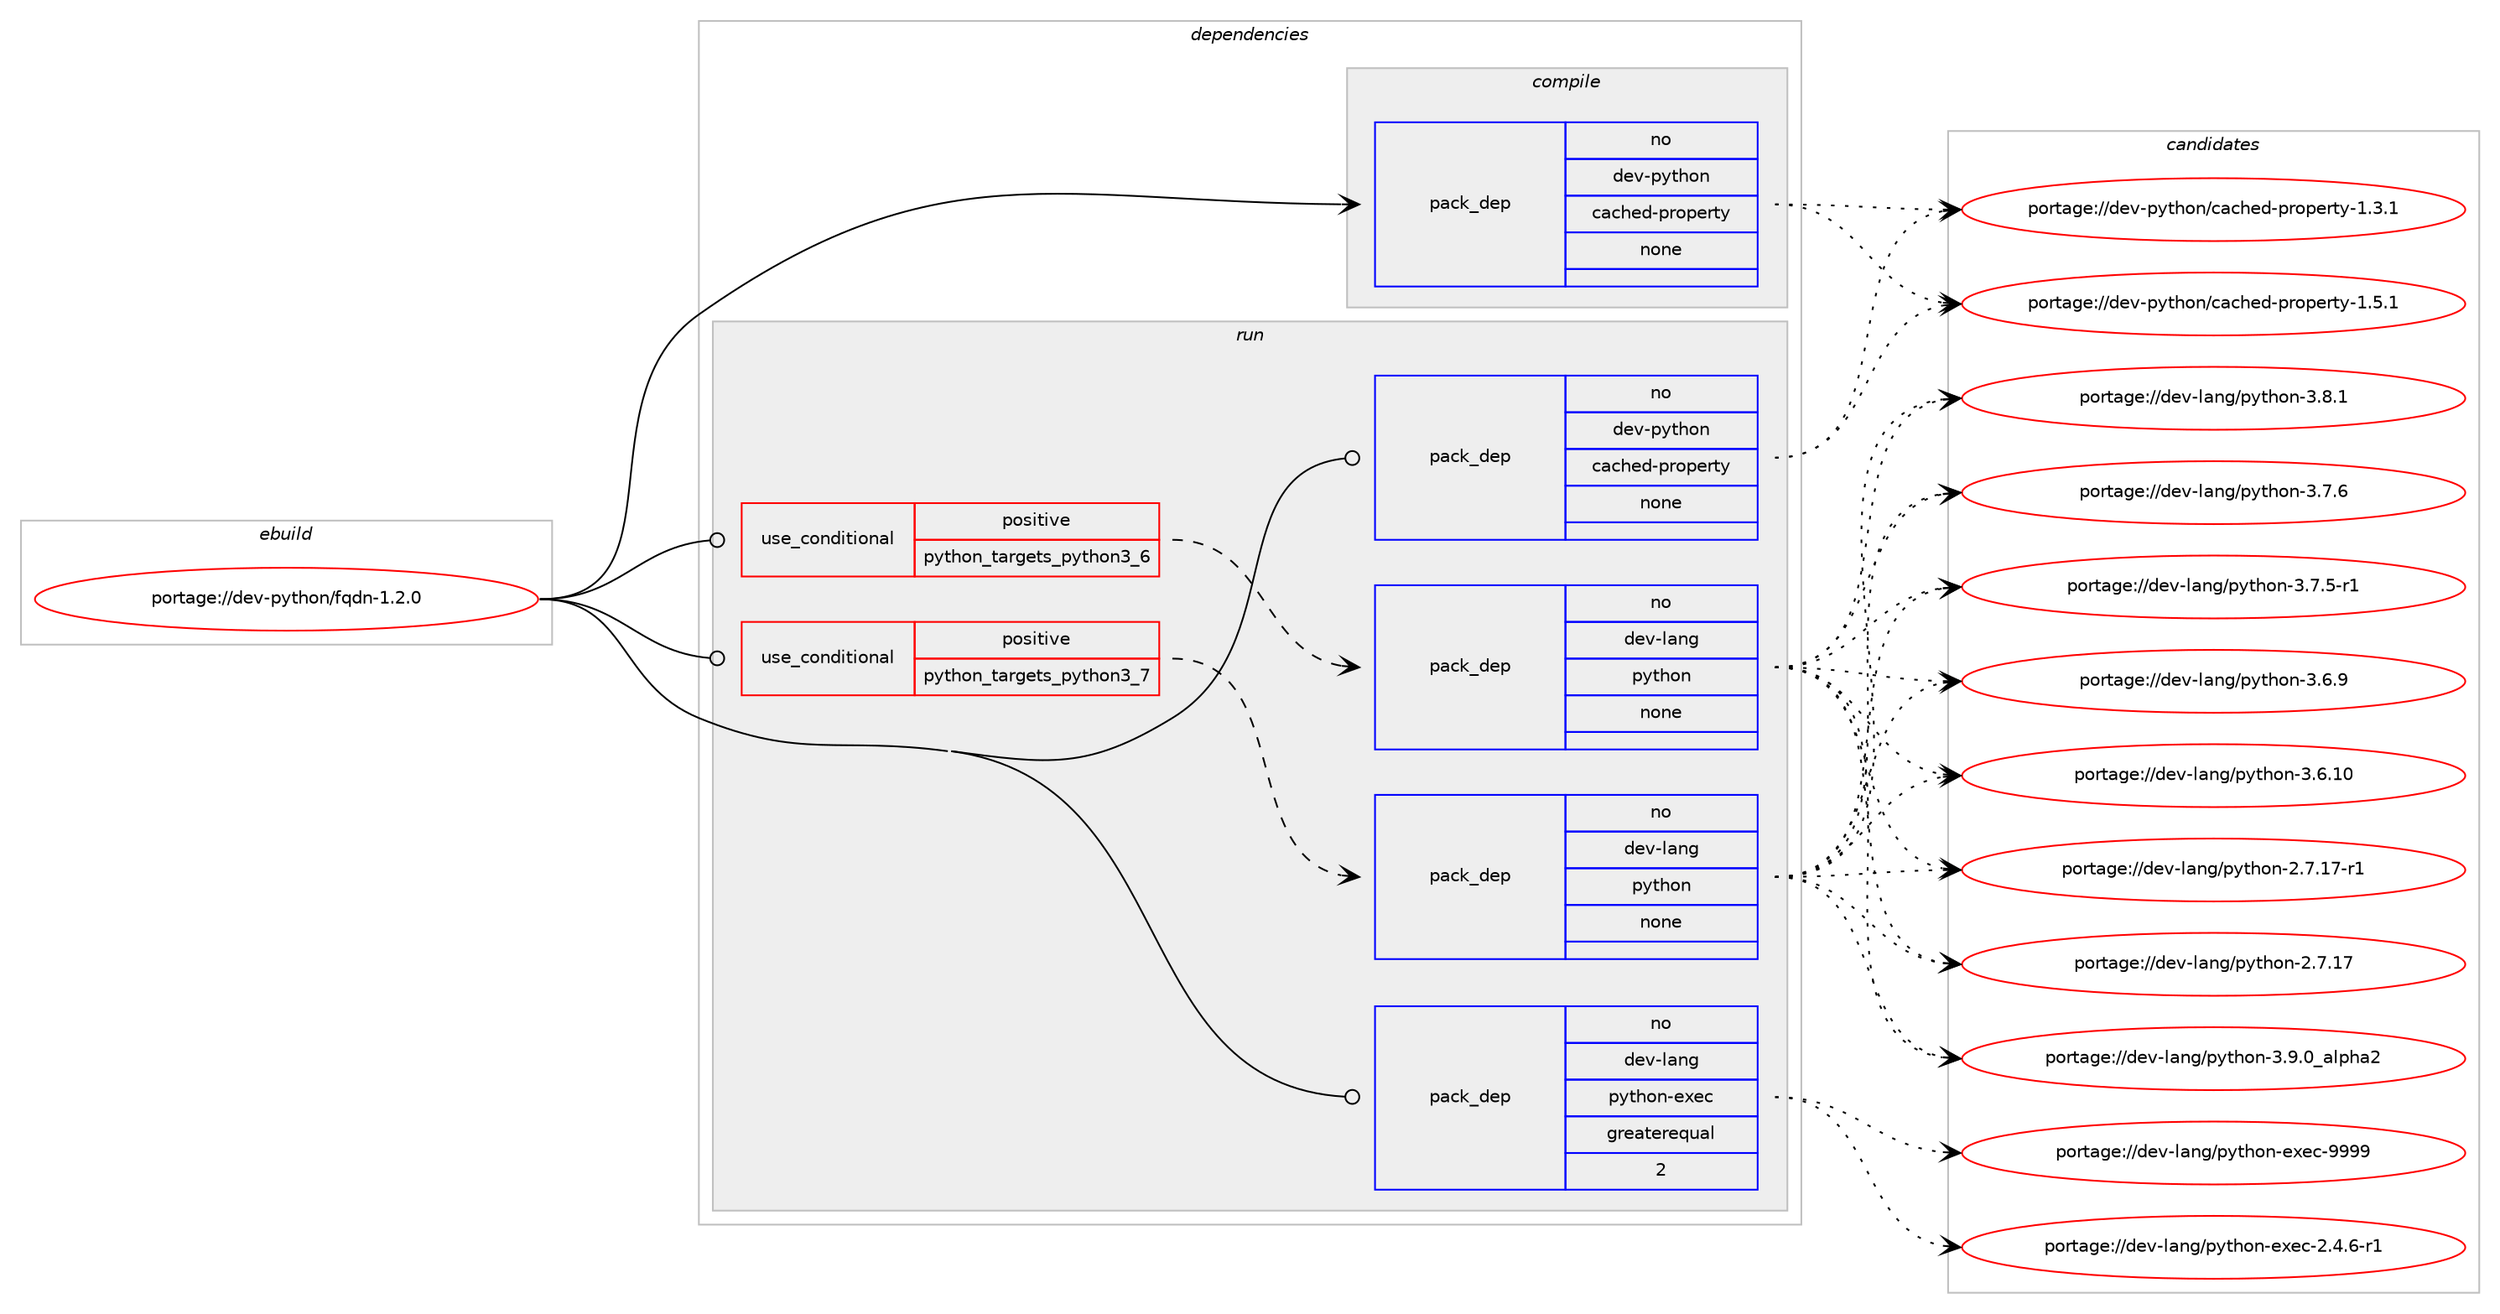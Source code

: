 digraph prolog {

# *************
# Graph options
# *************

newrank=true;
concentrate=true;
compound=true;
graph [rankdir=LR,fontname=Helvetica,fontsize=10,ranksep=1.5];#, ranksep=2.5, nodesep=0.2];
edge  [arrowhead=vee];
node  [fontname=Helvetica,fontsize=10];

# **********
# The ebuild
# **********

subgraph cluster_leftcol {
color=gray;
label=<<i>ebuild</i>>;
id [label="portage://dev-python/fqdn-1.2.0", color=red, width=4, href="../dev-python/fqdn-1.2.0.svg"];
}

# ****************
# The dependencies
# ****************

subgraph cluster_midcol {
color=gray;
label=<<i>dependencies</i>>;
subgraph cluster_compile {
fillcolor="#eeeeee";
style=filled;
label=<<i>compile</i>>;
subgraph pack339350 {
dependency459971 [label=<<TABLE BORDER="0" CELLBORDER="1" CELLSPACING="0" CELLPADDING="4" WIDTH="220"><TR><TD ROWSPAN="6" CELLPADDING="30">pack_dep</TD></TR><TR><TD WIDTH="110">no</TD></TR><TR><TD>dev-python</TD></TR><TR><TD>cached-property</TD></TR><TR><TD>none</TD></TR><TR><TD></TD></TR></TABLE>>, shape=none, color=blue];
}
id:e -> dependency459971:w [weight=20,style="solid",arrowhead="vee"];
}
subgraph cluster_compileandrun {
fillcolor="#eeeeee";
style=filled;
label=<<i>compile and run</i>>;
}
subgraph cluster_run {
fillcolor="#eeeeee";
style=filled;
label=<<i>run</i>>;
subgraph cond115631 {
dependency459972 [label=<<TABLE BORDER="0" CELLBORDER="1" CELLSPACING="0" CELLPADDING="4"><TR><TD ROWSPAN="3" CELLPADDING="10">use_conditional</TD></TR><TR><TD>positive</TD></TR><TR><TD>python_targets_python3_6</TD></TR></TABLE>>, shape=none, color=red];
subgraph pack339351 {
dependency459973 [label=<<TABLE BORDER="0" CELLBORDER="1" CELLSPACING="0" CELLPADDING="4" WIDTH="220"><TR><TD ROWSPAN="6" CELLPADDING="30">pack_dep</TD></TR><TR><TD WIDTH="110">no</TD></TR><TR><TD>dev-lang</TD></TR><TR><TD>python</TD></TR><TR><TD>none</TD></TR><TR><TD></TD></TR></TABLE>>, shape=none, color=blue];
}
dependency459972:e -> dependency459973:w [weight=20,style="dashed",arrowhead="vee"];
}
id:e -> dependency459972:w [weight=20,style="solid",arrowhead="odot"];
subgraph cond115632 {
dependency459974 [label=<<TABLE BORDER="0" CELLBORDER="1" CELLSPACING="0" CELLPADDING="4"><TR><TD ROWSPAN="3" CELLPADDING="10">use_conditional</TD></TR><TR><TD>positive</TD></TR><TR><TD>python_targets_python3_7</TD></TR></TABLE>>, shape=none, color=red];
subgraph pack339352 {
dependency459975 [label=<<TABLE BORDER="0" CELLBORDER="1" CELLSPACING="0" CELLPADDING="4" WIDTH="220"><TR><TD ROWSPAN="6" CELLPADDING="30">pack_dep</TD></TR><TR><TD WIDTH="110">no</TD></TR><TR><TD>dev-lang</TD></TR><TR><TD>python</TD></TR><TR><TD>none</TD></TR><TR><TD></TD></TR></TABLE>>, shape=none, color=blue];
}
dependency459974:e -> dependency459975:w [weight=20,style="dashed",arrowhead="vee"];
}
id:e -> dependency459974:w [weight=20,style="solid",arrowhead="odot"];
subgraph pack339353 {
dependency459976 [label=<<TABLE BORDER="0" CELLBORDER="1" CELLSPACING="0" CELLPADDING="4" WIDTH="220"><TR><TD ROWSPAN="6" CELLPADDING="30">pack_dep</TD></TR><TR><TD WIDTH="110">no</TD></TR><TR><TD>dev-lang</TD></TR><TR><TD>python-exec</TD></TR><TR><TD>greaterequal</TD></TR><TR><TD>2</TD></TR></TABLE>>, shape=none, color=blue];
}
id:e -> dependency459976:w [weight=20,style="solid",arrowhead="odot"];
subgraph pack339354 {
dependency459977 [label=<<TABLE BORDER="0" CELLBORDER="1" CELLSPACING="0" CELLPADDING="4" WIDTH="220"><TR><TD ROWSPAN="6" CELLPADDING="30">pack_dep</TD></TR><TR><TD WIDTH="110">no</TD></TR><TR><TD>dev-python</TD></TR><TR><TD>cached-property</TD></TR><TR><TD>none</TD></TR><TR><TD></TD></TR></TABLE>>, shape=none, color=blue];
}
id:e -> dependency459977:w [weight=20,style="solid",arrowhead="odot"];
}
}

# **************
# The candidates
# **************

subgraph cluster_choices {
rank=same;
color=gray;
label=<<i>candidates</i>>;

subgraph choice339350 {
color=black;
nodesep=1;
choice100101118451121211161041111104799979910410110045112114111112101114116121454946534649 [label="portage://dev-python/cached-property-1.5.1", color=red, width=4,href="../dev-python/cached-property-1.5.1.svg"];
choice100101118451121211161041111104799979910410110045112114111112101114116121454946514649 [label="portage://dev-python/cached-property-1.3.1", color=red, width=4,href="../dev-python/cached-property-1.3.1.svg"];
dependency459971:e -> choice100101118451121211161041111104799979910410110045112114111112101114116121454946534649:w [style=dotted,weight="100"];
dependency459971:e -> choice100101118451121211161041111104799979910410110045112114111112101114116121454946514649:w [style=dotted,weight="100"];
}
subgraph choice339351 {
color=black;
nodesep=1;
choice10010111845108971101034711212111610411111045514657464895971081121049750 [label="portage://dev-lang/python-3.9.0_alpha2", color=red, width=4,href="../dev-lang/python-3.9.0_alpha2.svg"];
choice100101118451089711010347112121116104111110455146564649 [label="portage://dev-lang/python-3.8.1", color=red, width=4,href="../dev-lang/python-3.8.1.svg"];
choice100101118451089711010347112121116104111110455146554654 [label="portage://dev-lang/python-3.7.6", color=red, width=4,href="../dev-lang/python-3.7.6.svg"];
choice1001011184510897110103471121211161041111104551465546534511449 [label="portage://dev-lang/python-3.7.5-r1", color=red, width=4,href="../dev-lang/python-3.7.5-r1.svg"];
choice100101118451089711010347112121116104111110455146544657 [label="portage://dev-lang/python-3.6.9", color=red, width=4,href="../dev-lang/python-3.6.9.svg"];
choice10010111845108971101034711212111610411111045514654464948 [label="portage://dev-lang/python-3.6.10", color=red, width=4,href="../dev-lang/python-3.6.10.svg"];
choice100101118451089711010347112121116104111110455046554649554511449 [label="portage://dev-lang/python-2.7.17-r1", color=red, width=4,href="../dev-lang/python-2.7.17-r1.svg"];
choice10010111845108971101034711212111610411111045504655464955 [label="portage://dev-lang/python-2.7.17", color=red, width=4,href="../dev-lang/python-2.7.17.svg"];
dependency459973:e -> choice10010111845108971101034711212111610411111045514657464895971081121049750:w [style=dotted,weight="100"];
dependency459973:e -> choice100101118451089711010347112121116104111110455146564649:w [style=dotted,weight="100"];
dependency459973:e -> choice100101118451089711010347112121116104111110455146554654:w [style=dotted,weight="100"];
dependency459973:e -> choice1001011184510897110103471121211161041111104551465546534511449:w [style=dotted,weight="100"];
dependency459973:e -> choice100101118451089711010347112121116104111110455146544657:w [style=dotted,weight="100"];
dependency459973:e -> choice10010111845108971101034711212111610411111045514654464948:w [style=dotted,weight="100"];
dependency459973:e -> choice100101118451089711010347112121116104111110455046554649554511449:w [style=dotted,weight="100"];
dependency459973:e -> choice10010111845108971101034711212111610411111045504655464955:w [style=dotted,weight="100"];
}
subgraph choice339352 {
color=black;
nodesep=1;
choice10010111845108971101034711212111610411111045514657464895971081121049750 [label="portage://dev-lang/python-3.9.0_alpha2", color=red, width=4,href="../dev-lang/python-3.9.0_alpha2.svg"];
choice100101118451089711010347112121116104111110455146564649 [label="portage://dev-lang/python-3.8.1", color=red, width=4,href="../dev-lang/python-3.8.1.svg"];
choice100101118451089711010347112121116104111110455146554654 [label="portage://dev-lang/python-3.7.6", color=red, width=4,href="../dev-lang/python-3.7.6.svg"];
choice1001011184510897110103471121211161041111104551465546534511449 [label="portage://dev-lang/python-3.7.5-r1", color=red, width=4,href="../dev-lang/python-3.7.5-r1.svg"];
choice100101118451089711010347112121116104111110455146544657 [label="portage://dev-lang/python-3.6.9", color=red, width=4,href="../dev-lang/python-3.6.9.svg"];
choice10010111845108971101034711212111610411111045514654464948 [label="portage://dev-lang/python-3.6.10", color=red, width=4,href="../dev-lang/python-3.6.10.svg"];
choice100101118451089711010347112121116104111110455046554649554511449 [label="portage://dev-lang/python-2.7.17-r1", color=red, width=4,href="../dev-lang/python-2.7.17-r1.svg"];
choice10010111845108971101034711212111610411111045504655464955 [label="portage://dev-lang/python-2.7.17", color=red, width=4,href="../dev-lang/python-2.7.17.svg"];
dependency459975:e -> choice10010111845108971101034711212111610411111045514657464895971081121049750:w [style=dotted,weight="100"];
dependency459975:e -> choice100101118451089711010347112121116104111110455146564649:w [style=dotted,weight="100"];
dependency459975:e -> choice100101118451089711010347112121116104111110455146554654:w [style=dotted,weight="100"];
dependency459975:e -> choice1001011184510897110103471121211161041111104551465546534511449:w [style=dotted,weight="100"];
dependency459975:e -> choice100101118451089711010347112121116104111110455146544657:w [style=dotted,weight="100"];
dependency459975:e -> choice10010111845108971101034711212111610411111045514654464948:w [style=dotted,weight="100"];
dependency459975:e -> choice100101118451089711010347112121116104111110455046554649554511449:w [style=dotted,weight="100"];
dependency459975:e -> choice10010111845108971101034711212111610411111045504655464955:w [style=dotted,weight="100"];
}
subgraph choice339353 {
color=black;
nodesep=1;
choice10010111845108971101034711212111610411111045101120101994557575757 [label="portage://dev-lang/python-exec-9999", color=red, width=4,href="../dev-lang/python-exec-9999.svg"];
choice10010111845108971101034711212111610411111045101120101994550465246544511449 [label="portage://dev-lang/python-exec-2.4.6-r1", color=red, width=4,href="../dev-lang/python-exec-2.4.6-r1.svg"];
dependency459976:e -> choice10010111845108971101034711212111610411111045101120101994557575757:w [style=dotted,weight="100"];
dependency459976:e -> choice10010111845108971101034711212111610411111045101120101994550465246544511449:w [style=dotted,weight="100"];
}
subgraph choice339354 {
color=black;
nodesep=1;
choice100101118451121211161041111104799979910410110045112114111112101114116121454946534649 [label="portage://dev-python/cached-property-1.5.1", color=red, width=4,href="../dev-python/cached-property-1.5.1.svg"];
choice100101118451121211161041111104799979910410110045112114111112101114116121454946514649 [label="portage://dev-python/cached-property-1.3.1", color=red, width=4,href="../dev-python/cached-property-1.3.1.svg"];
dependency459977:e -> choice100101118451121211161041111104799979910410110045112114111112101114116121454946534649:w [style=dotted,weight="100"];
dependency459977:e -> choice100101118451121211161041111104799979910410110045112114111112101114116121454946514649:w [style=dotted,weight="100"];
}
}

}
